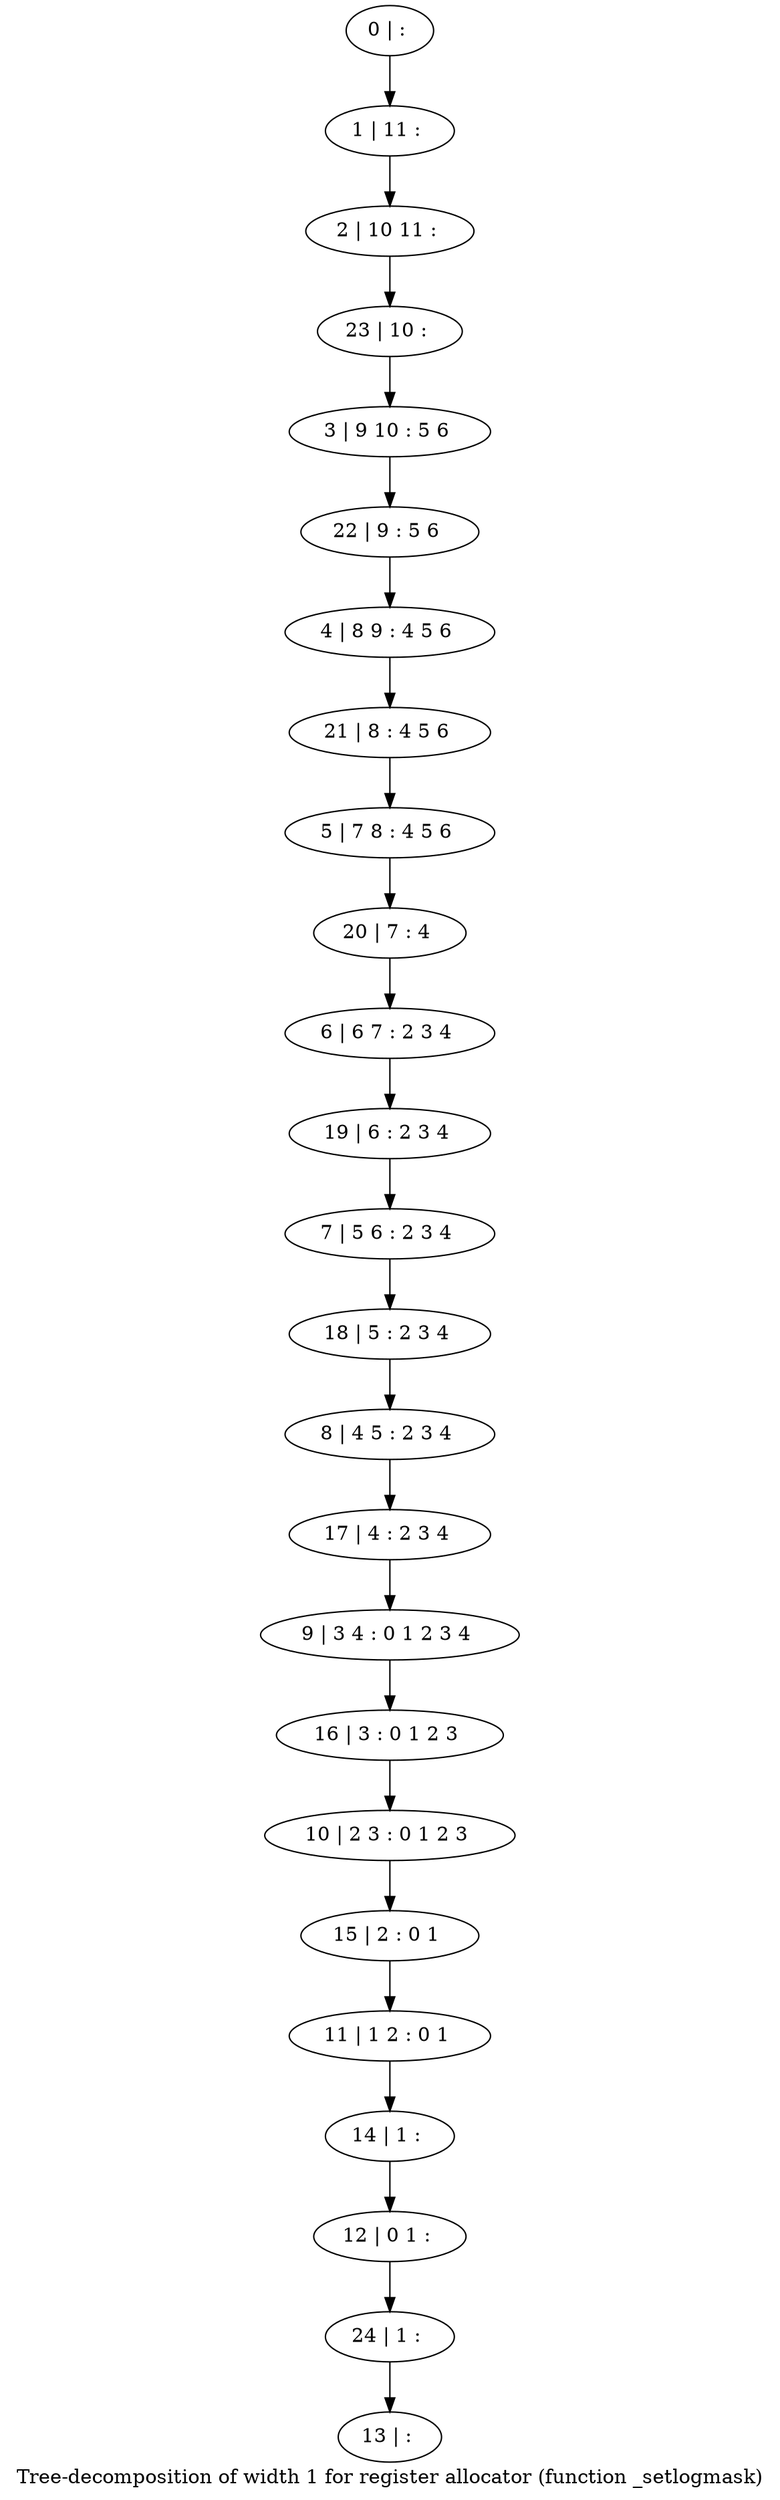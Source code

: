 digraph G {
graph [label="Tree-decomposition of width 1 for register allocator (function _setlogmask)"]
0[label="0 | : "];
1[label="1 | 11 : "];
2[label="2 | 10 11 : "];
3[label="3 | 9 10 : 5 6 "];
4[label="4 | 8 9 : 4 5 6 "];
5[label="5 | 7 8 : 4 5 6 "];
6[label="6 | 6 7 : 2 3 4 "];
7[label="7 | 5 6 : 2 3 4 "];
8[label="8 | 4 5 : 2 3 4 "];
9[label="9 | 3 4 : 0 1 2 3 4 "];
10[label="10 | 2 3 : 0 1 2 3 "];
11[label="11 | 1 2 : 0 1 "];
12[label="12 | 0 1 : "];
13[label="13 | : "];
14[label="14 | 1 : "];
15[label="15 | 2 : 0 1 "];
16[label="16 | 3 : 0 1 2 3 "];
17[label="17 | 4 : 2 3 4 "];
18[label="18 | 5 : 2 3 4 "];
19[label="19 | 6 : 2 3 4 "];
20[label="20 | 7 : 4 "];
21[label="21 | 8 : 4 5 6 "];
22[label="22 | 9 : 5 6 "];
23[label="23 | 10 : "];
24[label="24 | 1 : "];
0->1 ;
1->2 ;
14->12 ;
11->14 ;
15->11 ;
10->15 ;
16->10 ;
9->16 ;
17->9 ;
8->17 ;
18->8 ;
7->18 ;
19->7 ;
6->19 ;
20->6 ;
5->20 ;
21->5 ;
4->21 ;
22->4 ;
3->22 ;
23->3 ;
2->23 ;
24->13 ;
12->24 ;
}
